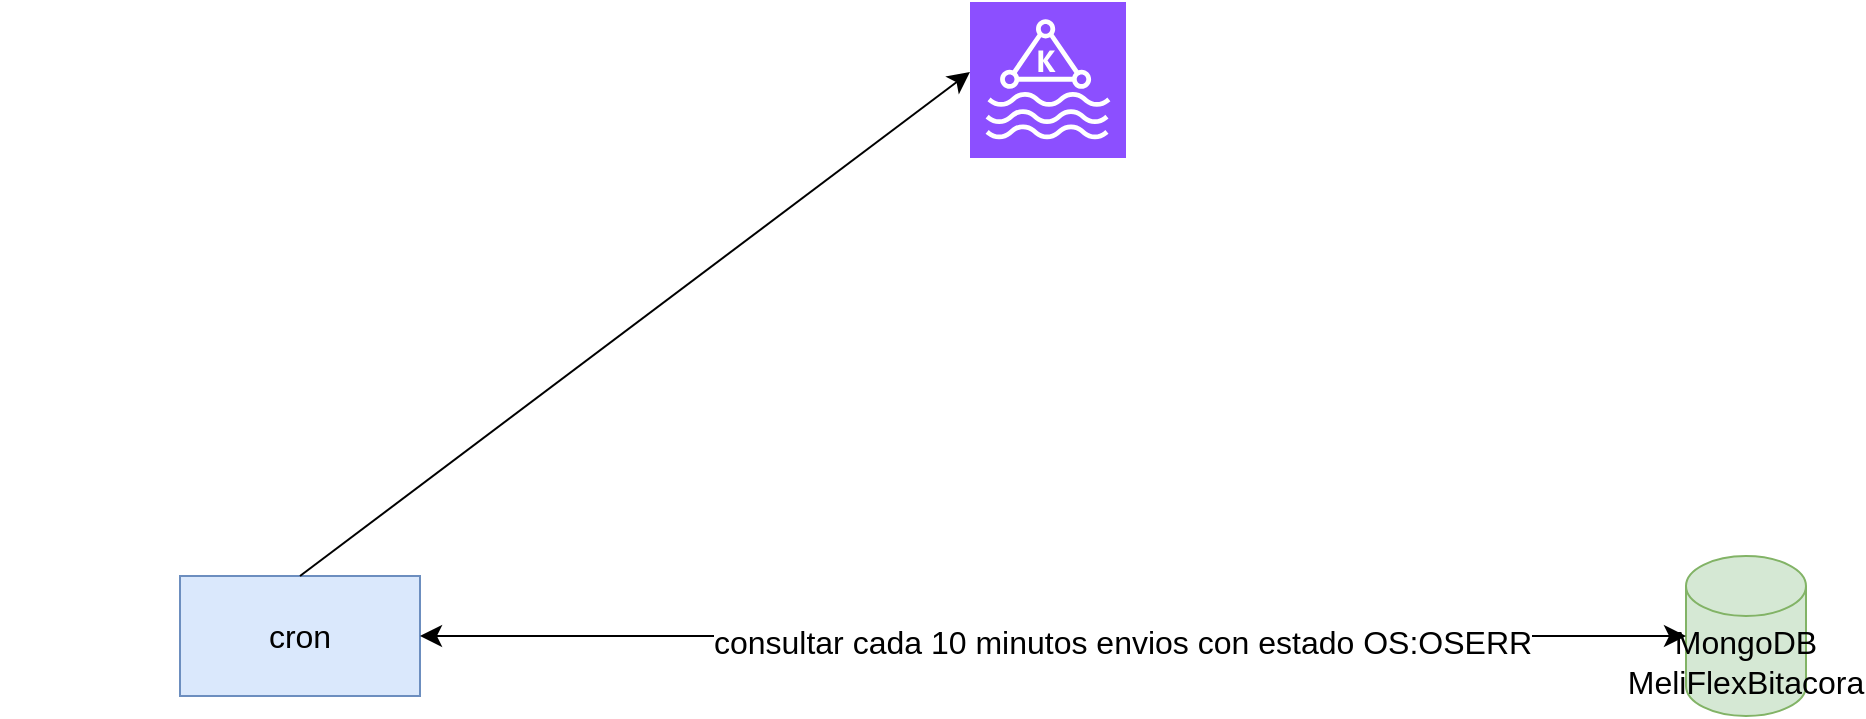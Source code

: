 <mxfile version="22.1.7" type="github">
  <diagram name="Page-1" id="dSukQ-KBUVypzVUfsCuS">
    <mxGraphModel dx="2874" dy="1556" grid="0" gridSize="10" guides="1" tooltips="1" connect="1" arrows="1" fold="1" page="0" pageScale="1" pageWidth="827" pageHeight="1169" math="0" shadow="0">
      <root>
        <mxCell id="0" />
        <mxCell id="1" parent="0" />
        <mxCell id="wk7HSr77j9lhnAIGQRqM-1" value="cron" style="rounded=0;whiteSpace=wrap;html=1;fontSize=16;fillColor=#dae8fc;strokeColor=#6c8ebf;" vertex="1" parent="1">
          <mxGeometry x="-371" y="134" width="120" height="60" as="geometry" />
        </mxCell>
        <mxCell id="wk7HSr77j9lhnAIGQRqM-4" value="MongoDB MeliFlexBitacora" style="shape=cylinder3;whiteSpace=wrap;html=1;boundedLbl=1;backgroundOutline=1;size=15;fontSize=16;fillColor=#d5e8d4;strokeColor=#82b366;" vertex="1" parent="1">
          <mxGeometry x="382" y="124" width="60" height="80" as="geometry" />
        </mxCell>
        <mxCell id="wk7HSr77j9lhnAIGQRqM-8" value="" style="endArrow=classic;startArrow=classic;html=1;rounded=0;fontSize=12;startSize=8;endSize=8;curved=1;entryX=0;entryY=0.5;entryDx=0;entryDy=0;entryPerimeter=0;exitX=1;exitY=0.5;exitDx=0;exitDy=0;" edge="1" parent="1" source="wk7HSr77j9lhnAIGQRqM-1" target="wk7HSr77j9lhnAIGQRqM-4">
          <mxGeometry width="50" height="50" relative="1" as="geometry">
            <mxPoint x="-151" y="179" as="sourcePoint" />
            <mxPoint x="-101" y="129" as="targetPoint" />
          </mxGeometry>
        </mxCell>
        <mxCell id="wk7HSr77j9lhnAIGQRqM-11" value="consultar cada 10 minutos envios con estado OS:OSERR" style="edgeLabel;html=1;align=center;verticalAlign=middle;resizable=0;points=[];fontSize=16;" vertex="1" connectable="0" parent="wk7HSr77j9lhnAIGQRqM-8">
          <mxGeometry x="0.107" y="-3" relative="1" as="geometry">
            <mxPoint as="offset" />
          </mxGeometry>
        </mxCell>
        <mxCell id="wk7HSr77j9lhnAIGQRqM-9" value="" style="shape=image;html=1;verticalAlign=top;verticalLabelPosition=bottom;labelBackgroundColor=#ffffff;imageAspect=0;aspect=fixed;image=https://cdn1.iconfinder.com/data/icons/Futurosoft%20Icons%200.5.2/128x128/apps/clock.png;fontSize=16;" vertex="1" parent="1">
          <mxGeometry x="-461" y="134" width="49" height="49" as="geometry" />
        </mxCell>
        <mxCell id="wk7HSr77j9lhnAIGQRqM-12" value="" style="sketch=0;points=[[0,0,0],[0.25,0,0],[0.5,0,0],[0.75,0,0],[1,0,0],[0,1,0],[0.25,1,0],[0.5,1,0],[0.75,1,0],[1,1,0],[0,0.25,0],[0,0.5,0],[0,0.75,0],[1,0.25,0],[1,0.5,0],[1,0.75,0]];outlineConnect=0;fontColor=#232F3E;fillColor=#8C4FFF;strokeColor=#ffffff;dashed=0;verticalLabelPosition=bottom;verticalAlign=top;align=center;html=1;fontSize=12;fontStyle=0;aspect=fixed;shape=mxgraph.aws4.resourceIcon;resIcon=mxgraph.aws4.managed_streaming_for_kafka;" vertex="1" parent="1">
          <mxGeometry x="24" y="-153" width="78" height="78" as="geometry" />
        </mxCell>
        <mxCell id="wk7HSr77j9lhnAIGQRqM-15" value="" style="endArrow=classic;html=1;rounded=0;fontSize=12;startSize=8;endSize=8;curved=1;entryX=0;entryY=0.449;entryDx=0;entryDy=0;entryPerimeter=0;exitX=0.5;exitY=0;exitDx=0;exitDy=0;" edge="1" parent="1" source="wk7HSr77j9lhnAIGQRqM-1" target="wk7HSr77j9lhnAIGQRqM-12">
          <mxGeometry width="50" height="50" relative="1" as="geometry">
            <mxPoint x="-199" y="108" as="sourcePoint" />
            <mxPoint x="-149" y="58" as="targetPoint" />
          </mxGeometry>
        </mxCell>
      </root>
    </mxGraphModel>
  </diagram>
</mxfile>
